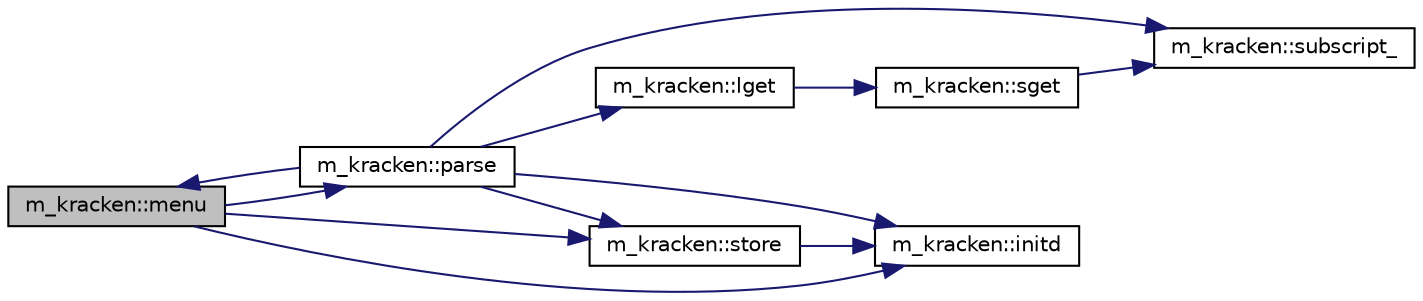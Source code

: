 digraph "m_kracken::menu"
{
 // LATEX_PDF_SIZE
  edge [fontname="Helvetica",fontsize="10",labelfontname="Helvetica",labelfontsize="10"];
  node [fontname="Helvetica",fontsize="10",shape=record];
  rankdir="LR";
  Node1 [label="m_kracken::menu",height=0.2,width=0.4,color="black", fillcolor="grey75", style="filled", fontcolor="black",tooltip=" "];
  Node1 -> Node2 [color="midnightblue",fontsize="10",style="solid"];
  Node2 [label="m_kracken::initd",height=0.2,width=0.4,color="black", fillcolor="white", style="filled",URL="$namespacem__kracken.html#a72ce8ce4280e366c854256431816049f",tooltip=" "];
  Node1 -> Node3 [color="midnightblue",fontsize="10",style="solid"];
  Node3 [label="m_kracken::parse",height=0.2,width=0.4,color="black", fillcolor="white", style="filled",URL="$namespacem__kracken.html#ada09fc7e2374abf2aba534642d8b747f",tooltip=" "];
  Node3 -> Node2 [color="midnightblue",fontsize="10",style="solid"];
  Node3 -> Node4 [color="midnightblue",fontsize="10",style="solid"];
  Node4 [label="m_kracken::lget",height=0.2,width=0.4,color="black", fillcolor="white", style="filled",URL="$namespacem__kracken.html#a7141acd7a00c1a5aa5f90612a0414b63",tooltip=" "];
  Node4 -> Node5 [color="midnightblue",fontsize="10",style="solid"];
  Node5 [label="m_kracken::sget",height=0.2,width=0.4,color="black", fillcolor="white", style="filled",URL="$namespacem__kracken.html#a9a64192326816b0b9badcc11506628ee",tooltip=" "];
  Node5 -> Node6 [color="midnightblue",fontsize="10",style="solid"];
  Node6 [label="m_kracken::subscript_",height=0.2,width=0.4,color="black", fillcolor="white", style="filled",URL="$namespacem__kracken.html#a3c87f6cd9c414d903b41ea81befa0343",tooltip=" "];
  Node3 -> Node1 [color="midnightblue",fontsize="10",style="solid"];
  Node3 -> Node7 [color="midnightblue",fontsize="10",style="solid"];
  Node7 [label="m_kracken::store",height=0.2,width=0.4,color="black", fillcolor="white", style="filled",URL="$namespacem__kracken.html#a6eb597e3ca7d161933f595788d511fd7",tooltip=" "];
  Node7 -> Node2 [color="midnightblue",fontsize="10",style="solid"];
  Node3 -> Node6 [color="midnightblue",fontsize="10",style="solid"];
  Node1 -> Node7 [color="midnightblue",fontsize="10",style="solid"];
}
